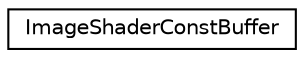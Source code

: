 digraph "クラス階層図"
{
 // LATEX_PDF_SIZE
  edge [fontname="Helvetica",fontsize="10",labelfontname="Helvetica",labelfontsize="10"];
  node [fontname="Helvetica",fontsize="10",shape=record];
  rankdir="LR";
  Node0 [label="ImageShaderConstBuffer",height=0.2,width=0.4,color="black", fillcolor="white", style="filled",URL="$struct_image_shader_const_buffer.html",tooltip="ImageShader用のコンストバッファー,シェーダー側と同じでなければならない"];
}
